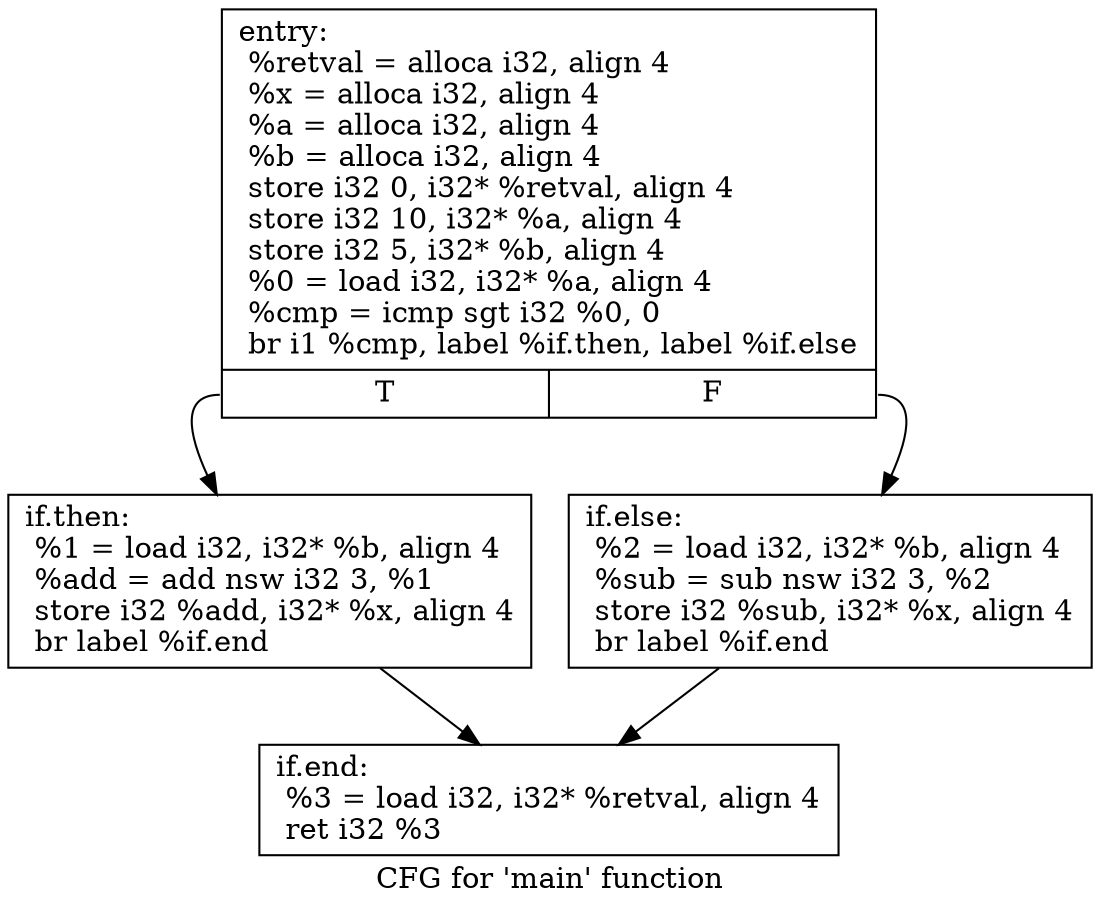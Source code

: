 digraph "CFG for 'main' function" {
	label="CFG for 'main' function";

	Node0x555aa5b5f750 [shape=record,label="{entry:\l  %retval = alloca i32, align 4\l  %x = alloca i32, align 4\l  %a = alloca i32, align 4\l  %b = alloca i32, align 4\l  store i32 0, i32* %retval, align 4\l  store i32 10, i32* %a, align 4\l  store i32 5, i32* %b, align 4\l  %0 = load i32, i32* %a, align 4\l  %cmp = icmp sgt i32 %0, 0\l  br i1 %cmp, label %if.then, label %if.else\l|{<s0>T|<s1>F}}"];
	Node0x555aa5b5f750:s0 -> Node0x555aa5b603e0;
	Node0x555aa5b5f750:s1 -> Node0x555aa5b604b0;
	Node0x555aa5b603e0 [shape=record,label="{if.then:                                          \l  %1 = load i32, i32* %b, align 4\l  %add = add nsw i32 3, %1\l  store i32 %add, i32* %x, align 4\l  br label %if.end\l}"];
	Node0x555aa5b603e0 -> Node0x555aa5b606c0;
	Node0x555aa5b604b0 [shape=record,label="{if.else:                                          \l  %2 = load i32, i32* %b, align 4\l  %sub = sub nsw i32 3, %2\l  store i32 %sub, i32* %x, align 4\l  br label %if.end\l}"];
	Node0x555aa5b604b0 -> Node0x555aa5b606c0;
	Node0x555aa5b606c0 [shape=record,label="{if.end:                                           \l  %3 = load i32, i32* %retval, align 4\l  ret i32 %3\l}"];
}

